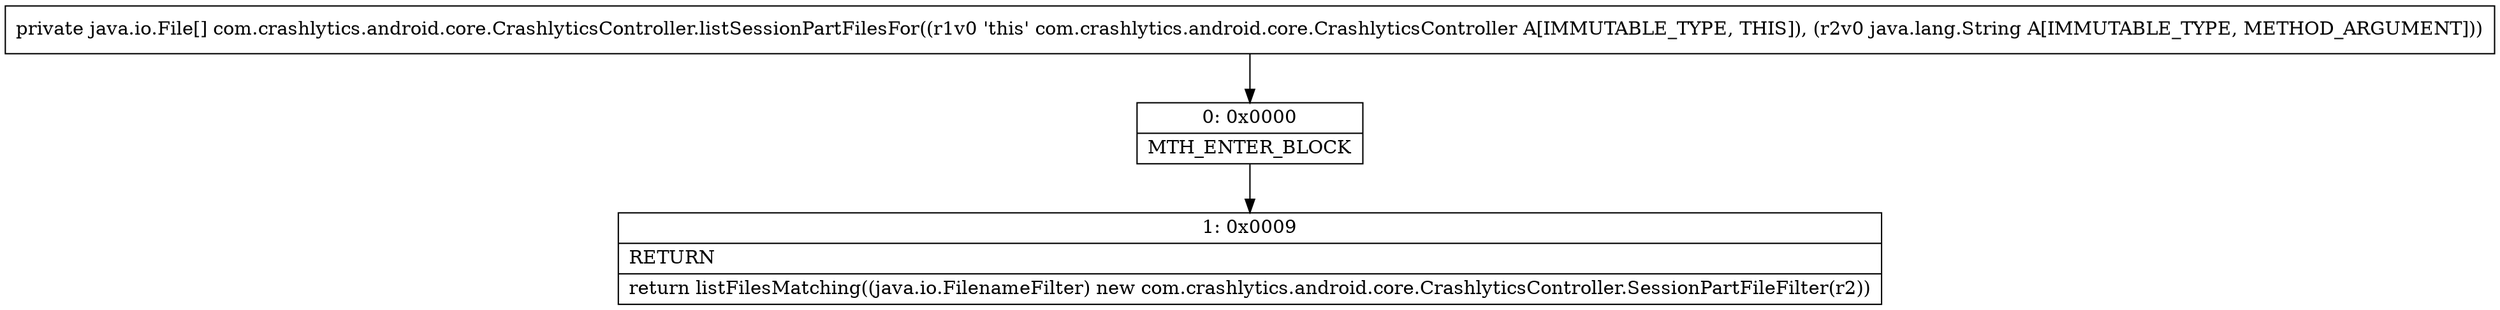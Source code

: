 digraph "CFG forcom.crashlytics.android.core.CrashlyticsController.listSessionPartFilesFor(Ljava\/lang\/String;)[Ljava\/io\/File;" {
Node_0 [shape=record,label="{0\:\ 0x0000|MTH_ENTER_BLOCK\l}"];
Node_1 [shape=record,label="{1\:\ 0x0009|RETURN\l|return listFilesMatching((java.io.FilenameFilter) new com.crashlytics.android.core.CrashlyticsController.SessionPartFileFilter(r2))\l}"];
MethodNode[shape=record,label="{private java.io.File[] com.crashlytics.android.core.CrashlyticsController.listSessionPartFilesFor((r1v0 'this' com.crashlytics.android.core.CrashlyticsController A[IMMUTABLE_TYPE, THIS]), (r2v0 java.lang.String A[IMMUTABLE_TYPE, METHOD_ARGUMENT])) }"];
MethodNode -> Node_0;
Node_0 -> Node_1;
}

